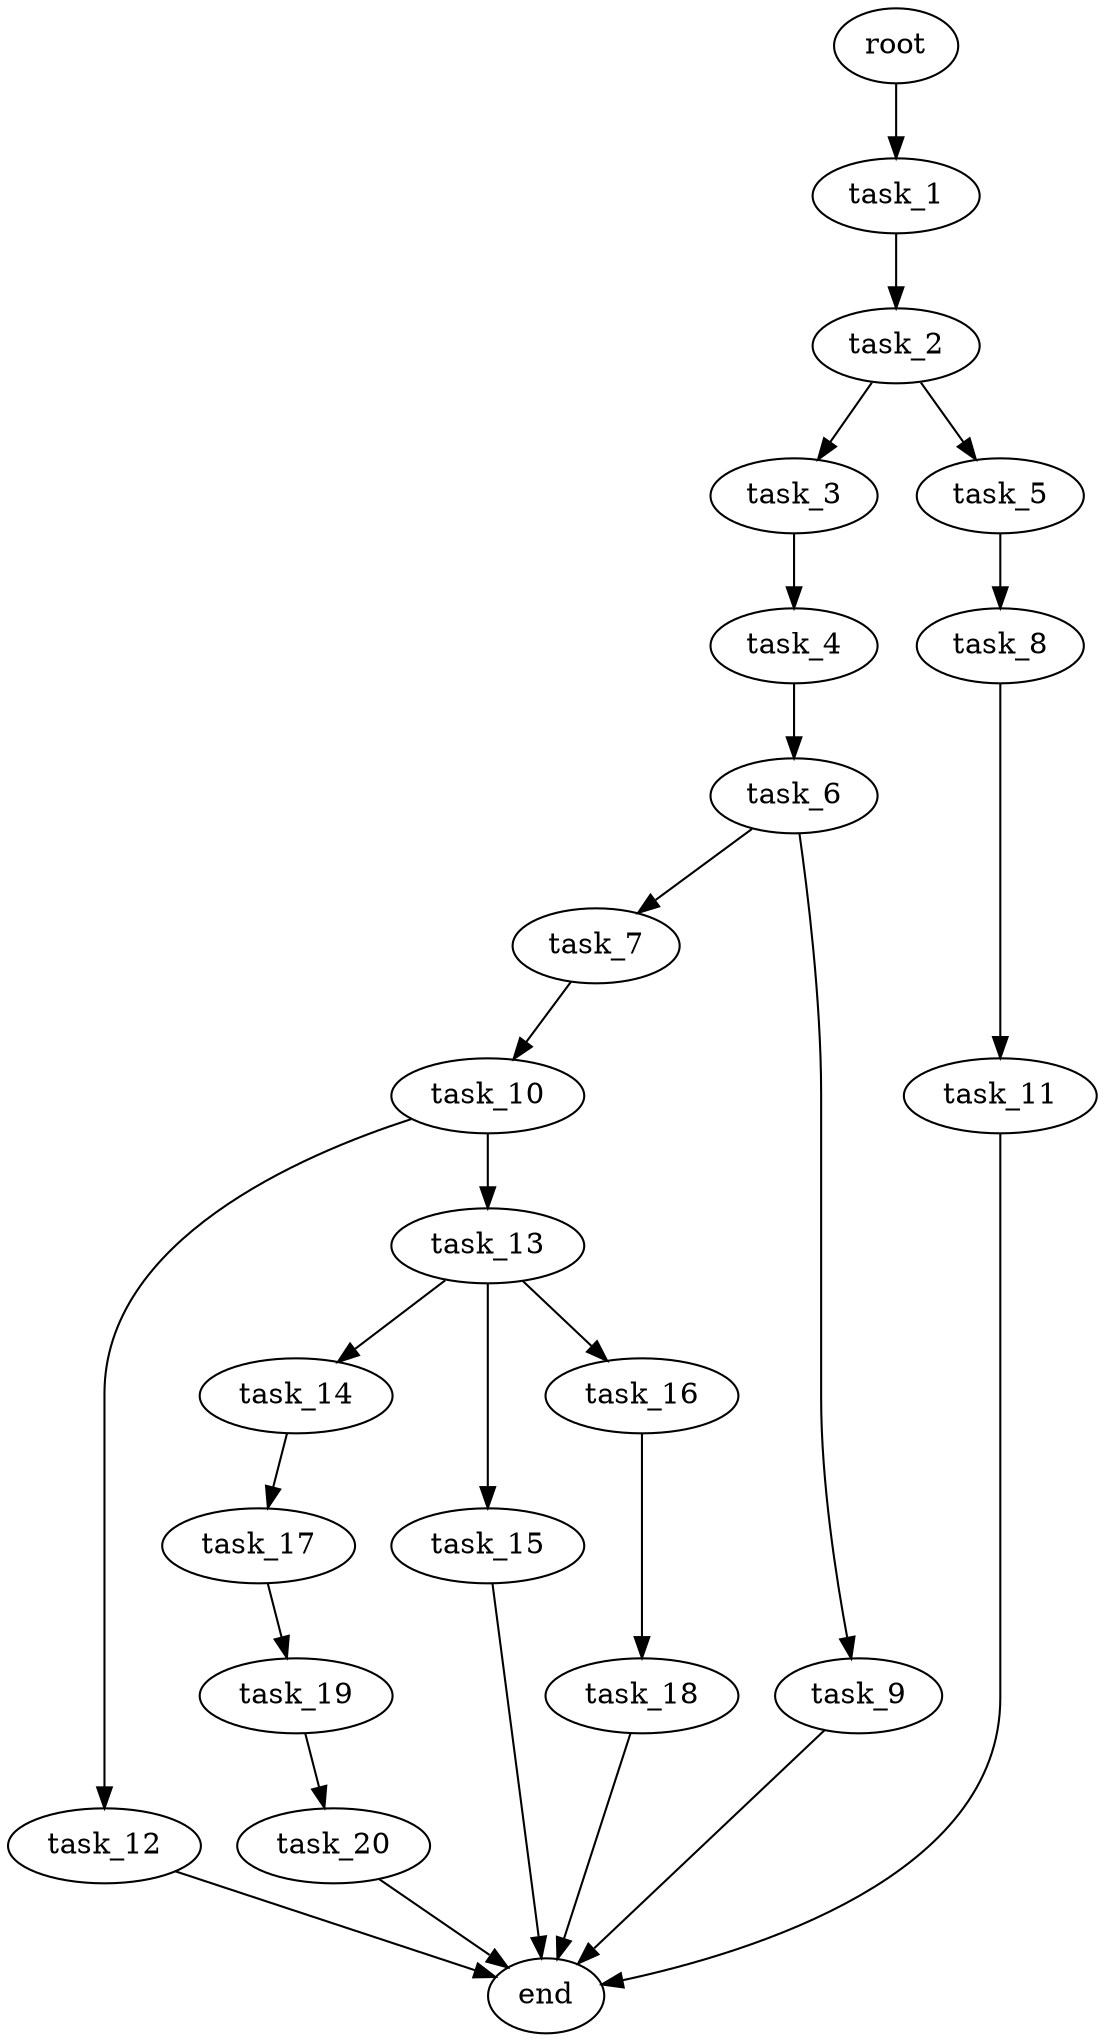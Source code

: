 digraph G {
  root [size="0.000000e+00"];
  task_1 [size="9.944469e+09"];
  task_2 [size="6.857117e+10"];
  task_3 [size="5.445114e+10"];
  task_4 [size="9.778447e+10"];
  task_5 [size="3.587380e+10"];
  task_6 [size="3.981998e+10"];
  task_7 [size="1.898896e+10"];
  task_8 [size="1.222475e+10"];
  task_9 [size="8.480484e+10"];
  task_10 [size="4.547719e+10"];
  task_11 [size="6.628025e+10"];
  task_12 [size="6.417403e+10"];
  task_13 [size="5.971862e+10"];
  task_14 [size="2.145532e+09"];
  task_15 [size="7.868159e+10"];
  task_16 [size="2.436445e+10"];
  task_17 [size="1.260113e+10"];
  task_18 [size="5.646215e+10"];
  task_19 [size="6.870329e+09"];
  task_20 [size="7.651809e+10"];
  end [size="0.000000e+00"];

  root -> task_1 [size="1.000000e-12"];
  task_1 -> task_2 [size="6.857117e+08"];
  task_2 -> task_3 [size="5.445114e+08"];
  task_2 -> task_5 [size="3.587380e+08"];
  task_3 -> task_4 [size="9.778447e+08"];
  task_4 -> task_6 [size="3.981998e+08"];
  task_5 -> task_8 [size="1.222475e+08"];
  task_6 -> task_7 [size="1.898896e+08"];
  task_6 -> task_9 [size="8.480484e+08"];
  task_7 -> task_10 [size="4.547719e+08"];
  task_8 -> task_11 [size="6.628025e+08"];
  task_9 -> end [size="1.000000e-12"];
  task_10 -> task_12 [size="6.417403e+08"];
  task_10 -> task_13 [size="5.971862e+08"];
  task_11 -> end [size="1.000000e-12"];
  task_12 -> end [size="1.000000e-12"];
  task_13 -> task_14 [size="2.145532e+07"];
  task_13 -> task_15 [size="7.868159e+08"];
  task_13 -> task_16 [size="2.436445e+08"];
  task_14 -> task_17 [size="1.260113e+08"];
  task_15 -> end [size="1.000000e-12"];
  task_16 -> task_18 [size="5.646215e+08"];
  task_17 -> task_19 [size="6.870329e+07"];
  task_18 -> end [size="1.000000e-12"];
  task_19 -> task_20 [size="7.651809e+08"];
  task_20 -> end [size="1.000000e-12"];
}
